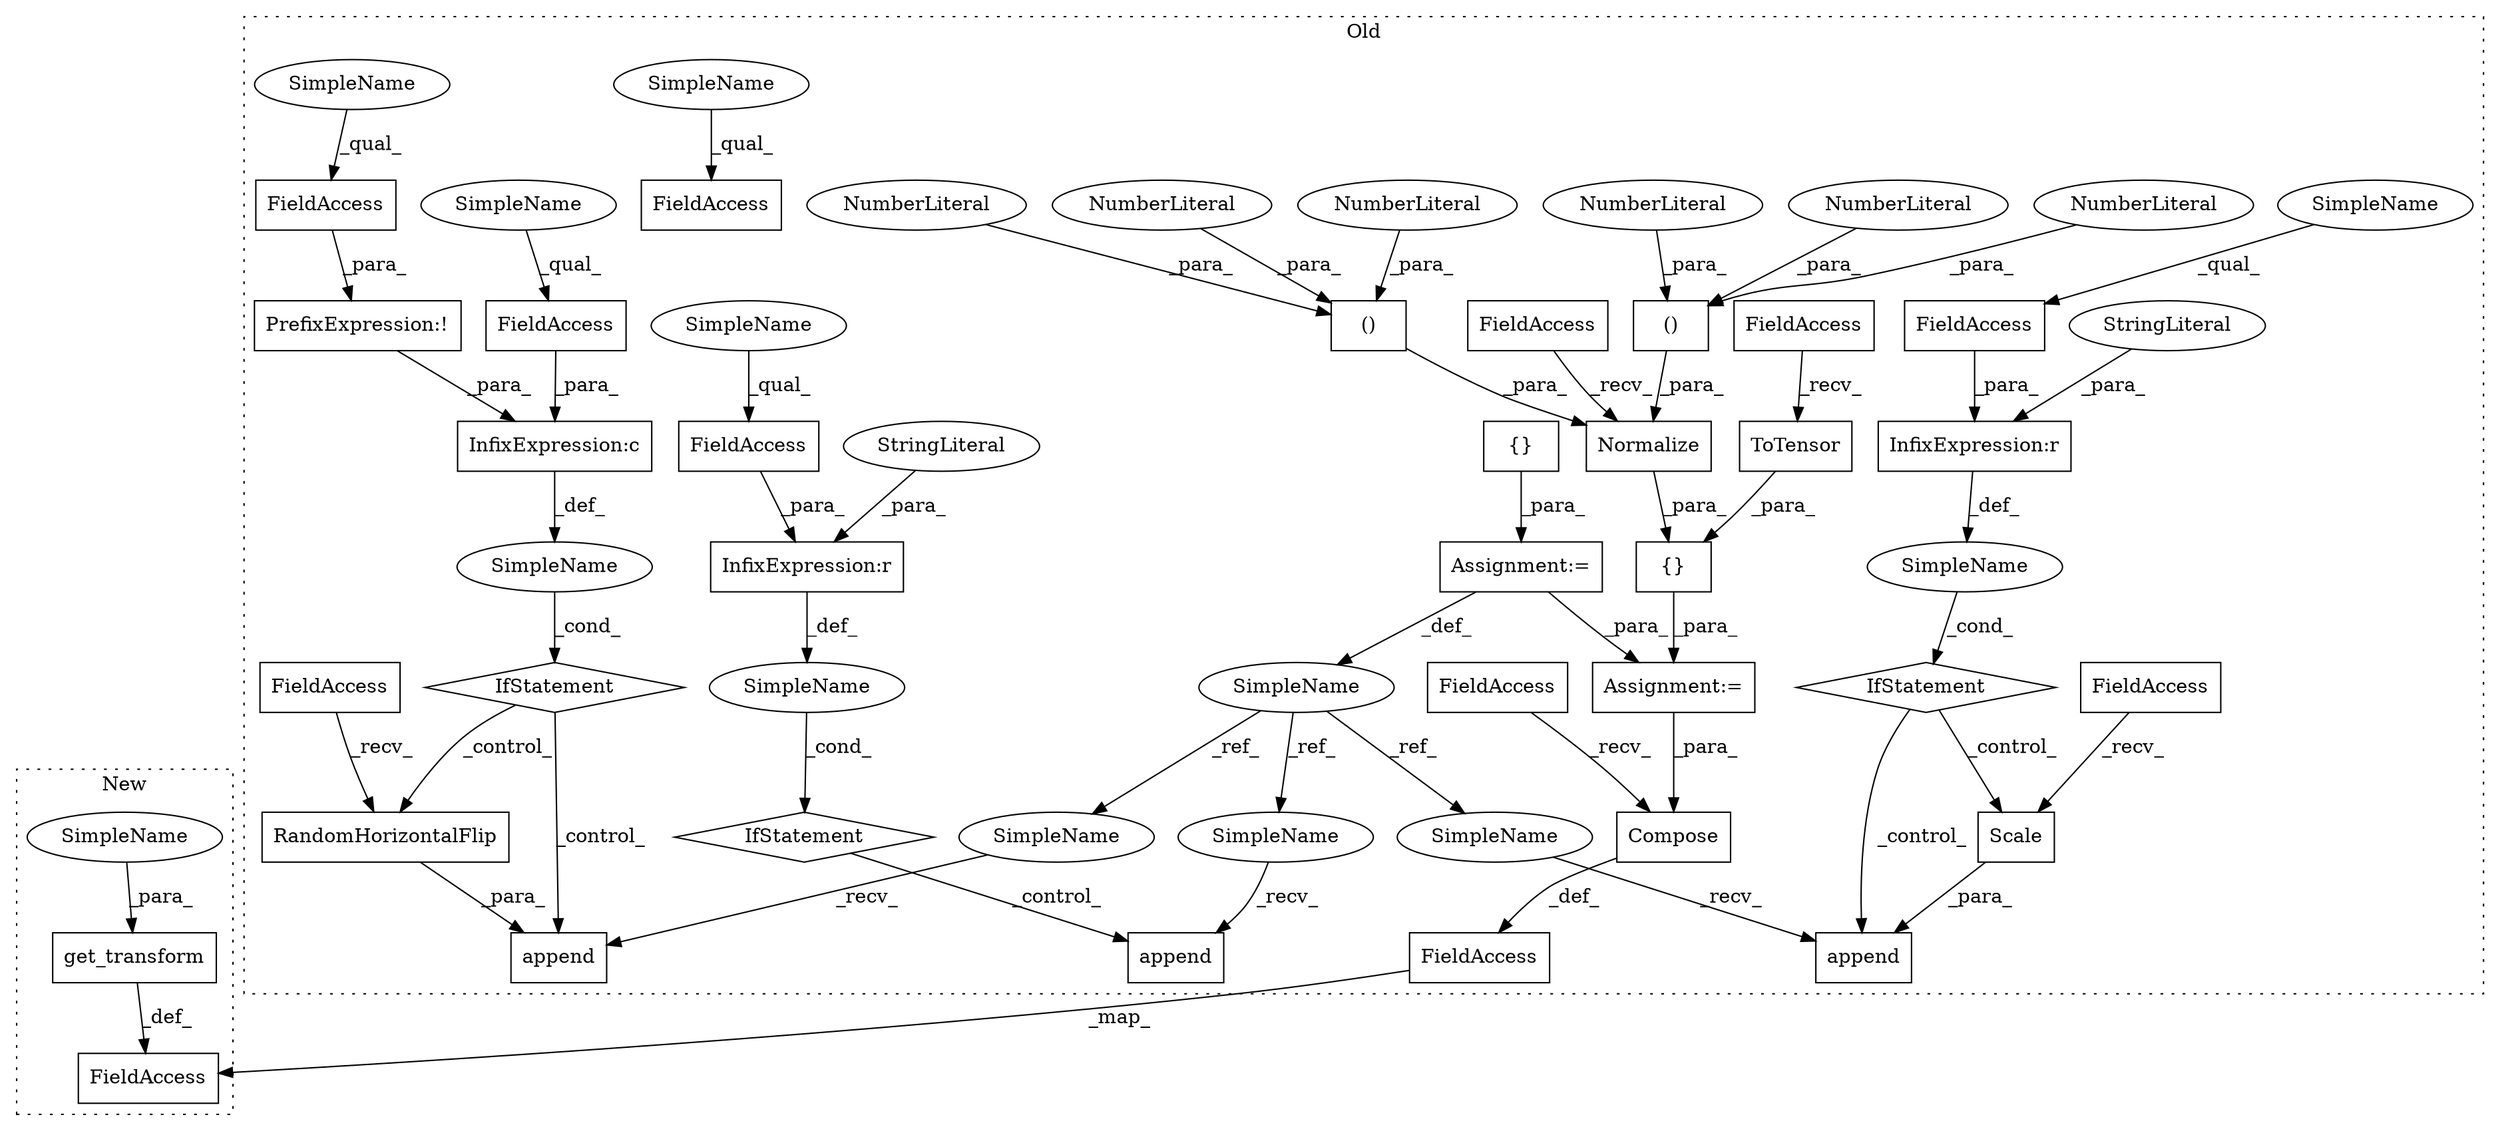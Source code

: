 digraph G {
subgraph cluster0 {
1 [label="IfStatement" a="25" s="503,546" l="4,2" shape="diamond"];
3 [label="SimpleName" a="42" s="" l="" shape="ellipse"];
4 [label="Scale" a="32" s="601,619" l="6,1" shape="box"];
5 [label="InfixExpression:r" a="27" s="525" l="4" shape="box"];
6 [label="FieldAccess" a="22" s="578" l="11" shape="box"];
7 [label="FieldAccess" a="22" s="507" l="18" shape="box"];
8 [label="FieldAccess" a="22" s="653" l="11" shape="box"];
9 [label="PrefixExpression:!" a="38" s="652" l="1" shape="box"];
10 [label="InfixExpression:c" a="27" s="648" l="4" shape="box"];
11 [label="FieldAccess" a="22" s="637" l="11" shape="box"];
12 [label="FieldAccess" a="22" s="758" l="18" shape="box"];
13 [label="InfixExpression:r" a="27" s="776" l="4" shape="box"];
14 [label="FieldAccess" a="22" s="857" l="12" shape="box"];
15 [label="IfStatement" a="25" s="633,664" l="4,2" shape="diamond"];
16 [label="SimpleName" a="42" s="" l="" shape="ellipse"];
17 [label="append" a="32" s="689,741" l="7,1" shape="box"];
18 [label="{}" a="4" s="495" l="2" shape="box"];
19 [label="Compose" a="32" s="1105,1127" l="8,1" shape="box"];
20 [label="Normalize" a="32" s="966,1058" l="15,2" shape="box"];
21 [label="()" a="106" s="1023" l="35" shape="box"];
22 [label="NumberLiteral" a="34" s="1055" l="3" shape="ellipse"];
23 [label="()" a="106" s="981" l="35" shape="box"];
24 [label="NumberLiteral" a="34" s="1039" l="3" shape="ellipse"];
25 [label="NumberLiteral" a="34" s="997" l="3" shape="ellipse"];
26 [label="NumberLiteral" a="34" s="981" l="3" shape="ellipse"];
27 [label="NumberLiteral" a="34" s="1013" l="3" shape="ellipse"];
28 [label="{}" a="4" s="908,1060" l="1,1" shape="box"];
29 [label="NumberLiteral" a="34" s="1023" l="3" shape="ellipse"];
30 [label="SimpleName" a="42" s="471" l="14" shape="ellipse"];
31 [label="append" a="32" s="816,870" l="7,1" shape="box"];
32 [label="ToTensor" a="32" s="932" l="10" shape="box"];
33 [label="FieldAccess" a="22" s="943" l="11" shape="box"];
34 [label="FieldAccess" a="22" s="1082" l="11" shape="box"];
35 [label="SimpleName" a="42" s="" l="" shape="ellipse"];
36 [label="IfStatement" a="25" s="754,791" l="4,2" shape="diamond"];
37 [label="FieldAccess" a="22" s="909" l="11" shape="box"];
38 [label="RandomHorizontalFlip" a="32" s="719" l="22" shape="box"];
39 [label="FieldAccess" a="22" s="696" l="11" shape="box"];
40 [label="StringLiteral" a="45" s="780" l="11" shape="ellipse"];
41 [label="Assignment:=" a="7" s="897" l="2" shape="box"];
42 [label="Assignment:=" a="7" s="485" l="1" shape="box"];
43 [label="StringLiteral" a="45" s="529" l="17" shape="ellipse"];
44 [label="append" a="32" s="571,620" l="7,1" shape="box"];
46 [label="FieldAccess" a="22" s="1067" l="14" shape="box"];
47 [label="SimpleName" a="42" s="801" l="14" shape="ellipse"];
48 [label="SimpleName" a="42" s="556" l="14" shape="ellipse"];
49 [label="SimpleName" a="42" s="674" l="14" shape="ellipse"];
50 [label="SimpleName" a="42" s="637" l="3" shape="ellipse"];
51 [label="SimpleName" a="42" s="857" l="3" shape="ellipse"];
52 [label="SimpleName" a="42" s="758" l="3" shape="ellipse"];
53 [label="SimpleName" a="42" s="507" l="3" shape="ellipse"];
54 [label="SimpleName" a="42" s="653" l="3" shape="ellipse"];
label = "Old";
style="dotted";
}
subgraph cluster1 {
2 [label="get_transform" a="32" s="500,517" l="14,1" shape="box"];
45 [label="FieldAccess" a="22" s="485" l="14" shape="box"];
55 [label="SimpleName" a="42" s="514" l="3" shape="ellipse"];
label = "New";
style="dotted";
}
1 -> 4 [label="_control_"];
1 -> 44 [label="_control_"];
2 -> 45 [label="_def_"];
3 -> 1 [label="_cond_"];
4 -> 44 [label="_para_"];
5 -> 3 [label="_def_"];
6 -> 4 [label="_recv_"];
7 -> 5 [label="_para_"];
8 -> 9 [label="_para_"];
9 -> 10 [label="_para_"];
10 -> 16 [label="_def_"];
11 -> 10 [label="_para_"];
12 -> 13 [label="_para_"];
13 -> 35 [label="_def_"];
15 -> 38 [label="_control_"];
15 -> 17 [label="_control_"];
16 -> 15 [label="_cond_"];
18 -> 42 [label="_para_"];
19 -> 46 [label="_def_"];
20 -> 28 [label="_para_"];
21 -> 20 [label="_para_"];
22 -> 21 [label="_para_"];
23 -> 20 [label="_para_"];
24 -> 21 [label="_para_"];
25 -> 23 [label="_para_"];
26 -> 23 [label="_para_"];
27 -> 23 [label="_para_"];
28 -> 41 [label="_para_"];
29 -> 21 [label="_para_"];
30 -> 48 [label="_ref_"];
30 -> 49 [label="_ref_"];
30 -> 47 [label="_ref_"];
32 -> 28 [label="_para_"];
33 -> 20 [label="_recv_"];
34 -> 19 [label="_recv_"];
35 -> 36 [label="_cond_"];
36 -> 31 [label="_control_"];
37 -> 32 [label="_recv_"];
38 -> 17 [label="_para_"];
39 -> 38 [label="_recv_"];
40 -> 13 [label="_para_"];
41 -> 19 [label="_para_"];
42 -> 41 [label="_para_"];
42 -> 30 [label="_def_"];
43 -> 5 [label="_para_"];
46 -> 45 [label="_map_"];
47 -> 31 [label="_recv_"];
48 -> 44 [label="_recv_"];
49 -> 17 [label="_recv_"];
50 -> 11 [label="_qual_"];
51 -> 14 [label="_qual_"];
52 -> 12 [label="_qual_"];
53 -> 7 [label="_qual_"];
54 -> 8 [label="_qual_"];
55 -> 2 [label="_para_"];
}